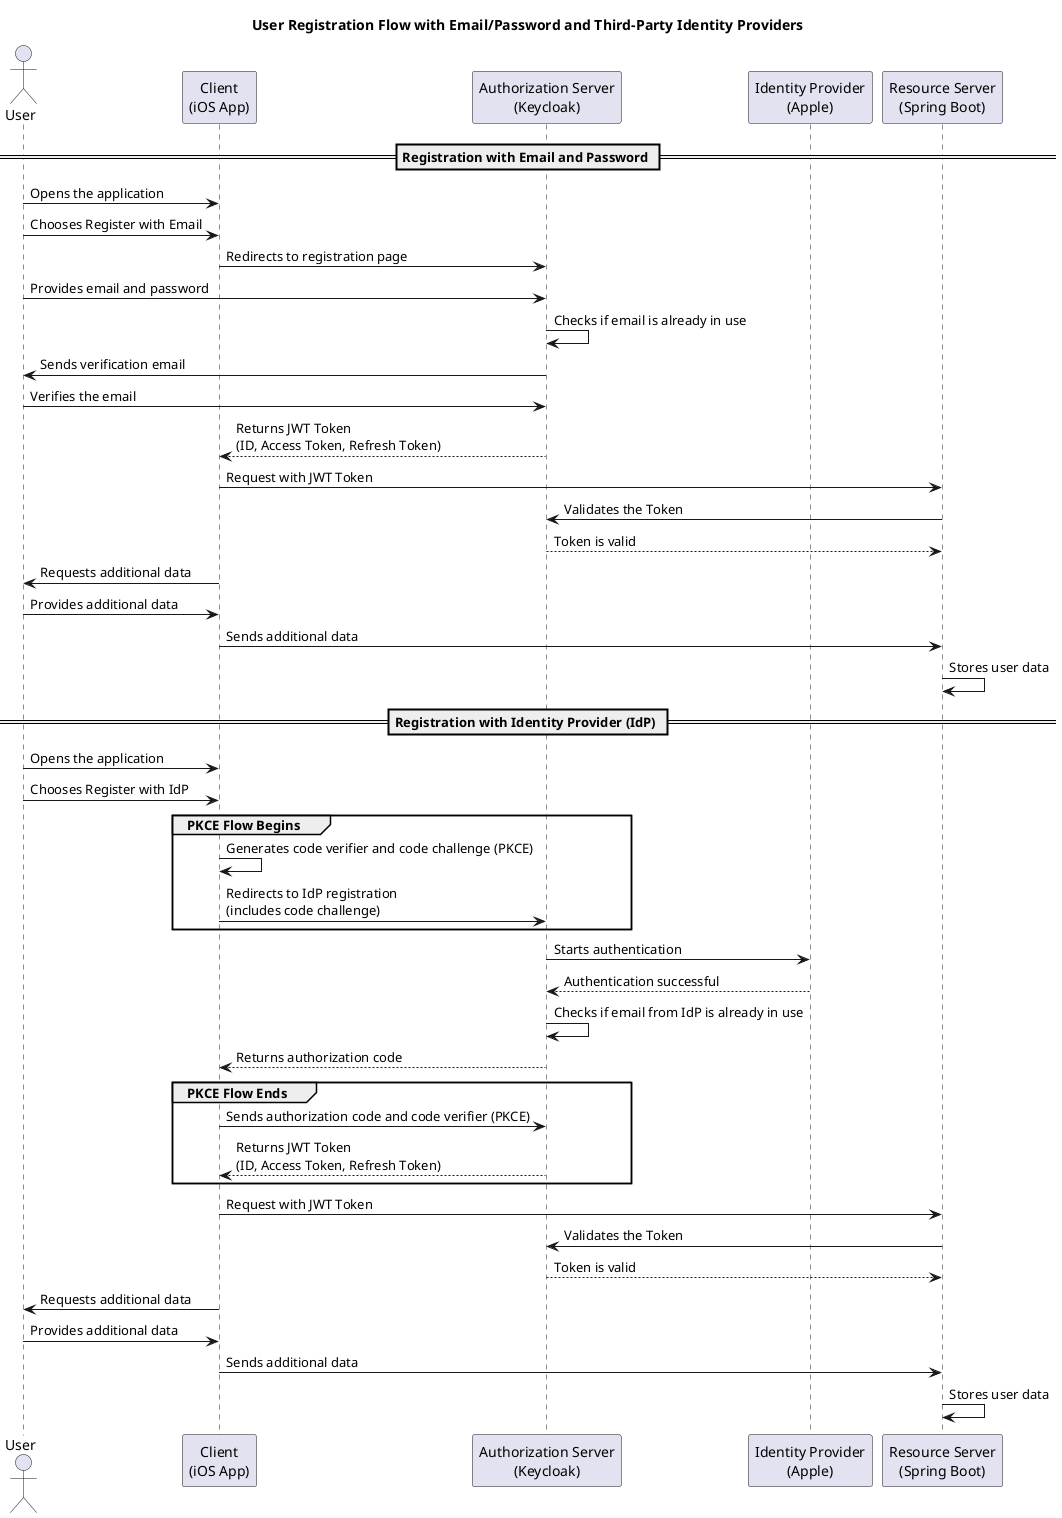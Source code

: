 @startuml
title User Registration Flow with Email/Password and Third-Party Identity Providers

actor User
participant "Client\n(iOS App)" as App
participant "Authorization Server\n(Keycloak)" as AuthServer
participant "Identity Provider\n(Apple)" as IdP
participant "Resource Server\n(Spring Boot)" as API

== Registration with Email and Password ==

User -> App: Opens the application
User -> App: Chooses Register with Email
App -> AuthServer: Redirects to registration page
User -> AuthServer: Provides email and password
AuthServer -> AuthServer: Checks if email is already in use
AuthServer -> User: Sends verification email
User -> AuthServer: Verifies the email
AuthServer --> App: Returns JWT Token\n(ID, Access Token, Refresh Token)

App -> API: Request with JWT Token
API -> AuthServer: Validates the Token
AuthServer --> API: Token is valid

App -> User: Requests additional data
User -> App: Provides additional data
App -> API: Sends additional data
API -> API: Stores user data

== Registration with Identity Provider (IdP) ==

User -> App: Opens the application
User -> App: Chooses Register with IdP

group PKCE Flow Begins
App -> App: Generates code verifier and code challenge (PKCE)
App -> AuthServer: Redirects to IdP registration\n(includes code challenge)
end

AuthServer -> IdP: Starts authentication
IdP --> AuthServer: Authentication successful
AuthServer -> AuthServer: Checks if email from IdP is already in use

AuthServer --> App: Returns authorization code

group PKCE Flow Ends
App -> AuthServer: Sends authorization code and code verifier (PKCE)
AuthServer --> App: Returns JWT Token\n(ID, Access Token, Refresh Token)
end

App -> API: Request with JWT Token
API -> AuthServer: Validates the Token
AuthServer --> API: Token is valid

App -> User: Requests additional data
User -> App: Provides additional data
App -> API: Sends additional data
API -> API: Stores user data

@enduml
